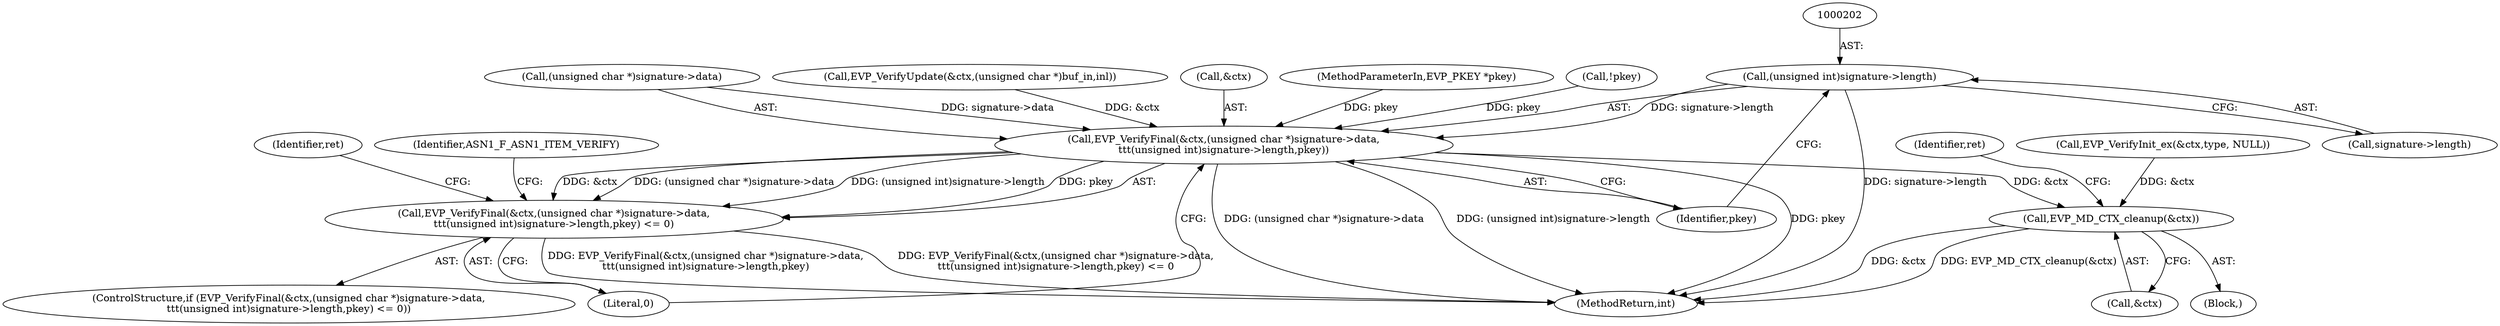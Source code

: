 digraph "0_openssl_66e8211c0b1347970096e04b18aa52567c325200@pointer" {
"1000201" [label="(Call,(unsigned int)signature->length)"];
"1000193" [label="(Call,EVP_VerifyFinal(&ctx,(unsigned char *)signature->data,\n\t\t\t(unsigned int)signature->length,pkey))"];
"1000192" [label="(Call,EVP_VerifyFinal(&ctx,(unsigned char *)signature->data,\n\t\t\t(unsigned int)signature->length,pkey) <= 0)"];
"1000220" [label="(Call,EVP_MD_CTX_cleanup(&ctx))"];
"1000217" [label="(Identifier,ret)"];
"1000206" [label="(Identifier,pkey)"];
"1000191" [label="(ControlStructure,if (EVP_VerifyFinal(&ctx,(unsigned char *)signature->data,\n\t\t\t(unsigned int)signature->length,pkey) <= 0))"];
"1000210" [label="(Identifier,ASN1_F_ASN1_ITEM_VERIFY)"];
"1000177" [label="(Call,EVP_VerifyUpdate(&ctx,(unsigned char *)buf_in,inl))"];
"1000194" [label="(Call,&ctx)"];
"1000221" [label="(Call,&ctx)"];
"1000107" [label="(MethodParameterIn,EVP_PKEY *pkey)"];
"1000203" [label="(Call,signature->length)"];
"1000193" [label="(Call,EVP_VerifyFinal(&ctx,(unsigned char *)signature->data,\n\t\t\t(unsigned int)signature->length,pkey))"];
"1000225" [label="(MethodReturn,int)"];
"1000220" [label="(Call,EVP_MD_CTX_cleanup(&ctx))"];
"1000207" [label="(Literal,0)"];
"1000192" [label="(Call,EVP_VerifyFinal(&ctx,(unsigned char *)signature->data,\n\t\t\t(unsigned int)signature->length,pkey) <= 0)"];
"1000123" [label="(Call,!pkey)"];
"1000196" [label="(Call,(unsigned char *)signature->data)"];
"1000108" [label="(Block,)"];
"1000224" [label="(Identifier,ret)"];
"1000201" [label="(Call,(unsigned int)signature->length)"];
"1000148" [label="(Call,EVP_VerifyInit_ex(&ctx,type, NULL))"];
"1000201" -> "1000193"  [label="AST: "];
"1000201" -> "1000203"  [label="CFG: "];
"1000202" -> "1000201"  [label="AST: "];
"1000203" -> "1000201"  [label="AST: "];
"1000206" -> "1000201"  [label="CFG: "];
"1000201" -> "1000225"  [label="DDG: signature->length"];
"1000201" -> "1000193"  [label="DDG: signature->length"];
"1000193" -> "1000192"  [label="AST: "];
"1000193" -> "1000206"  [label="CFG: "];
"1000194" -> "1000193"  [label="AST: "];
"1000196" -> "1000193"  [label="AST: "];
"1000206" -> "1000193"  [label="AST: "];
"1000207" -> "1000193"  [label="CFG: "];
"1000193" -> "1000225"  [label="DDG: (unsigned int)signature->length"];
"1000193" -> "1000225"  [label="DDG: pkey"];
"1000193" -> "1000225"  [label="DDG: (unsigned char *)signature->data"];
"1000193" -> "1000192"  [label="DDG: &ctx"];
"1000193" -> "1000192"  [label="DDG: (unsigned char *)signature->data"];
"1000193" -> "1000192"  [label="DDG: (unsigned int)signature->length"];
"1000193" -> "1000192"  [label="DDG: pkey"];
"1000177" -> "1000193"  [label="DDG: &ctx"];
"1000196" -> "1000193"  [label="DDG: signature->data"];
"1000123" -> "1000193"  [label="DDG: pkey"];
"1000107" -> "1000193"  [label="DDG: pkey"];
"1000193" -> "1000220"  [label="DDG: &ctx"];
"1000192" -> "1000191"  [label="AST: "];
"1000192" -> "1000207"  [label="CFG: "];
"1000207" -> "1000192"  [label="AST: "];
"1000210" -> "1000192"  [label="CFG: "];
"1000217" -> "1000192"  [label="CFG: "];
"1000192" -> "1000225"  [label="DDG: EVP_VerifyFinal(&ctx,(unsigned char *)signature->data,\n\t\t\t(unsigned int)signature->length,pkey)"];
"1000192" -> "1000225"  [label="DDG: EVP_VerifyFinal(&ctx,(unsigned char *)signature->data,\n\t\t\t(unsigned int)signature->length,pkey) <= 0"];
"1000220" -> "1000108"  [label="AST: "];
"1000220" -> "1000221"  [label="CFG: "];
"1000221" -> "1000220"  [label="AST: "];
"1000224" -> "1000220"  [label="CFG: "];
"1000220" -> "1000225"  [label="DDG: &ctx"];
"1000220" -> "1000225"  [label="DDG: EVP_MD_CTX_cleanup(&ctx)"];
"1000148" -> "1000220"  [label="DDG: &ctx"];
}
